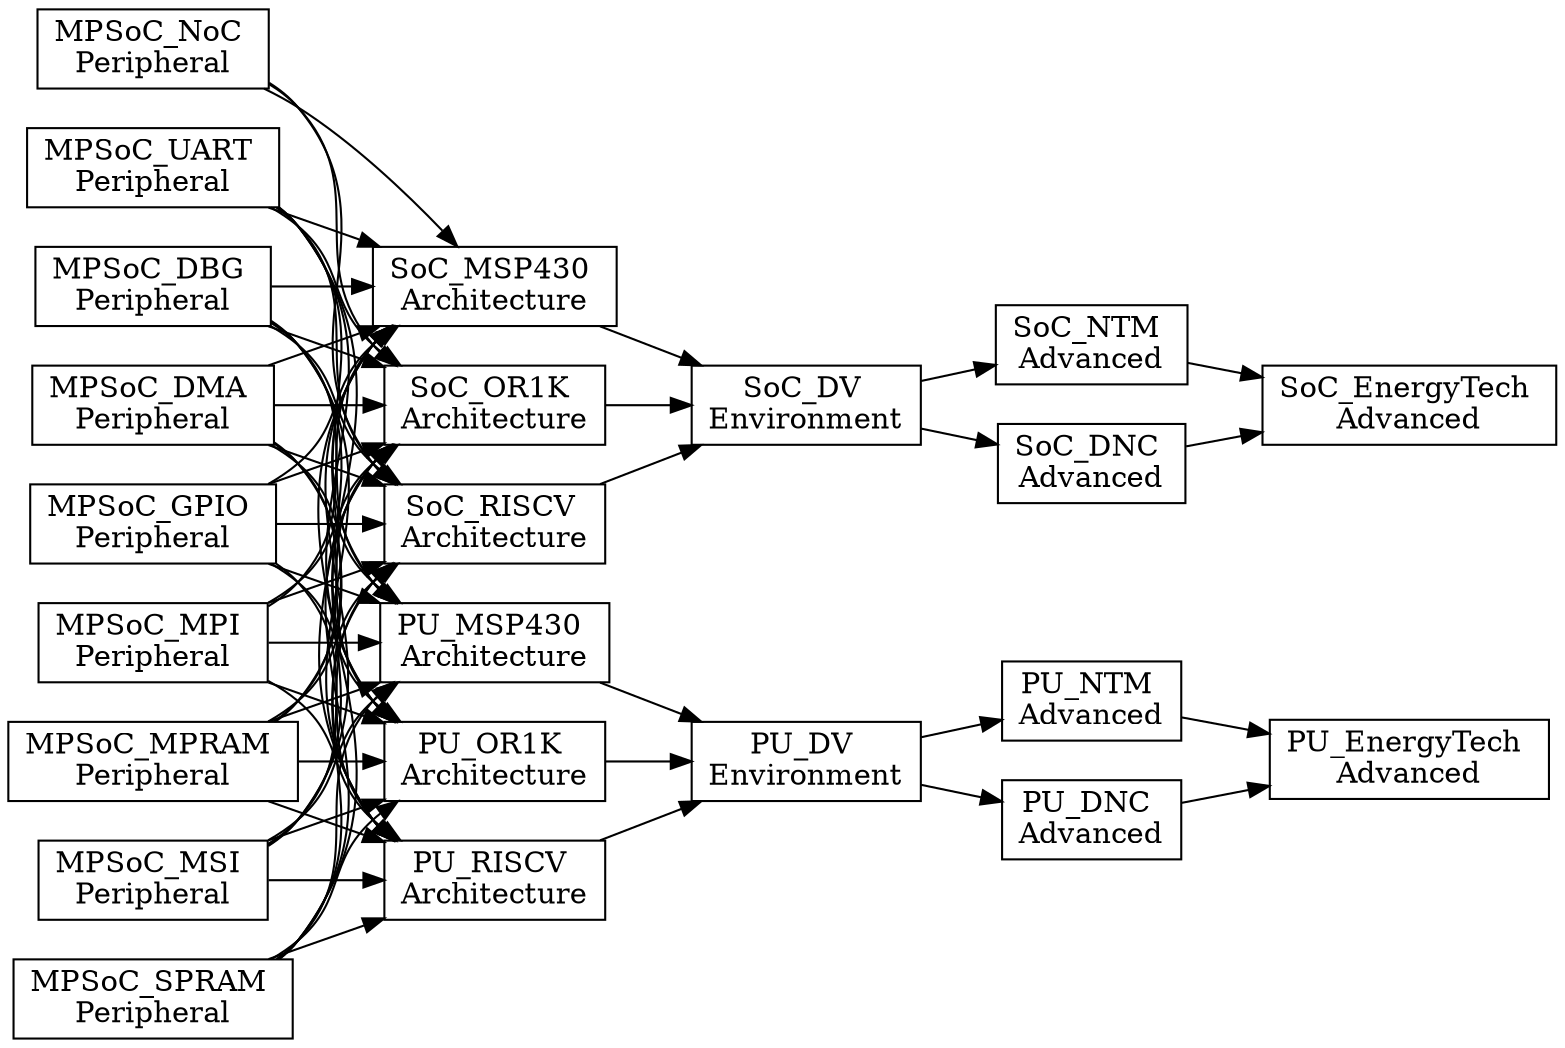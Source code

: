 digraph Project {
  // Introduction
  graph [rankdir = LR];
  node[shape=record];

  // Peripheral Blocks
  MPSoC_DBG[label="MPSoC_DBG \nPeripheral"];
  MPSoC_DMA[label="MPSoC_DMA \nPeripheral"];
  MPSoC_GPIO[label="MPSoC_GPIO \nPeripheral"];
  MPSoC_MPI[label="MPSoC_MPI \nPeripheral"];
  MPSoC_MPRAM[label="MPSoC_MPRAM \nPeripheral"];
  MPSoC_MSI[label="MPSoC_MSI \nPeripheral"];
  MPSoC_NoC[label="MPSoC_NoC \nPeripheral"];
  MPSoC_SPRAM[label="MPSoC_SPRAM \nPeripheral"];
  MPSoC_UART[label="MPSoC_UART \nPeripheral"];

  // Architecture Blocks
  SoC_MSP430[label="SoC_MSP430 \nArchitecture"];
  SoC_OR1K[label="SoC_OR1K \nArchitecture"];
  SoC_RISCV[label="SoC_RISCV \nArchitecture"];
  PU_MSP430[label="PU_MSP430 \nArchitecture"];
  PU_OR1K[label="PU_OR1K \nArchitecture"];
  PU_RISCV[label="PU_RISCV \nArchitecture"];

  // Environment Blocks
  SoC_DV[label="SoC_DV \nEnvironment"];
  PU_DV[label="PU_DV \nEnvironment"];

  // Accelerator Blocks
  SoC_NTM[label="SoC_NTM \nAdvanced"];
  PU_NTM[label="PU_NTM \nAdvanced"];

  SoC_DNC[label="SoC_DNC \nAdvanced"];
  PU_DNC[label="PU_DNC \nAdvanced"];

  // Advanced Blocks
  SoC_EnergyTech[label="SoC_EnergyTech \nAdvanced"];
  PU_EnergyTech[label="PU_EnergyTech \nAdvanced"];

  // Peripheral -> Architecture
  MPSoC_DBG -> SoC_MSP430;
  MPSoC_DMA -> SoC_MSP430;
  MPSoC_GPIO -> SoC_MSP430;
  MPSoC_MPI -> SoC_MSP430;
  MPSoC_MPRAM -> SoC_MSP430;
  MPSoC_MSI -> SoC_MSP430;
  MPSoC_NoC -> SoC_MSP430;
  MPSoC_SPRAM -> SoC_MSP430;
  MPSoC_UART -> SoC_MSP430;

  MPSoC_DBG -> PU_MSP430;
  MPSoC_DMA -> PU_MSP430;
  MPSoC_GPIO -> PU_MSP430;
  MPSoC_MPI -> PU_MSP430;
  MPSoC_MPRAM -> PU_MSP430;
  MPSoC_MSI -> PU_MSP430;
  MPSoC_SPRAM -> PU_MSP430;
  MPSoC_UART -> PU_MSP430;


  MPSoC_DBG -> SoC_OR1K;
  MPSoC_DMA -> SoC_OR1K;
  MPSoC_GPIO -> SoC_OR1K;
  MPSoC_MPI -> SoC_OR1K;
  MPSoC_MPRAM -> SoC_OR1K;
  MPSoC_MSI -> SoC_OR1K;
  MPSoC_NoC -> SoC_OR1K;
  MPSoC_SPRAM -> SoC_OR1K;
  MPSoC_UART -> SoC_OR1K;

  MPSoC_DBG -> PU_OR1K;
  MPSoC_DMA -> PU_OR1K;
  MPSoC_GPIO -> PU_OR1K;
  MPSoC_MPI -> PU_OR1K;
  MPSoC_MPRAM -> PU_OR1K;
  MPSoC_MSI -> PU_OR1K;
  MPSoC_SPRAM -> PU_OR1K;
  MPSoC_UART -> PU_OR1K;


  MPSoC_DBG -> SoC_RISCV;
  MPSoC_DMA -> SoC_RISCV;
  MPSoC_GPIO -> SoC_RISCV;
  MPSoC_MPI -> SoC_RISCV;
  MPSoC_MPRAM -> SoC_RISCV;
  MPSoC_MSI -> SoC_RISCV;
  MPSoC_NoC -> SoC_RISCV;
  MPSoC_SPRAM -> SoC_RISCV;
  MPSoC_UART -> SoC_RISCV;

  MPSoC_DBG -> PU_RISCV;
  MPSoC_DMA -> PU_RISCV;
  MPSoC_GPIO -> PU_RISCV;
  MPSoC_MPI -> PU_RISCV;
  MPSoC_MPRAM -> PU_RISCV;
  MPSoC_MSI -> PU_RISCV;
  MPSoC_SPRAM -> PU_RISCV;
  MPSoC_UART -> PU_RISCV;

  // Architecture -> Environment
  PU_MSP430 -> PU_DV;
  PU_OR1K -> PU_DV;
  PU_RISCV -> PU_DV;

  SoC_MSP430 -> SoC_DV;
  SoC_OR1K -> SoC_DV;
  SoC_RISCV -> SoC_DV;

  // Environment -> Accelerator
  PU_DV -> PU_NTM;
  PU_DV -> PU_DNC;

  SoC_DV -> SoC_NTM;
  SoC_DV -> SoC_DNC;

  // Accelerator -> Advanced
  PU_NTM -> PU_EnergyTech;
  PU_DNC -> PU_EnergyTech;

  SoC_NTM -> SoC_EnergyTech;
  SoC_DNC -> SoC_EnergyTech;
}
